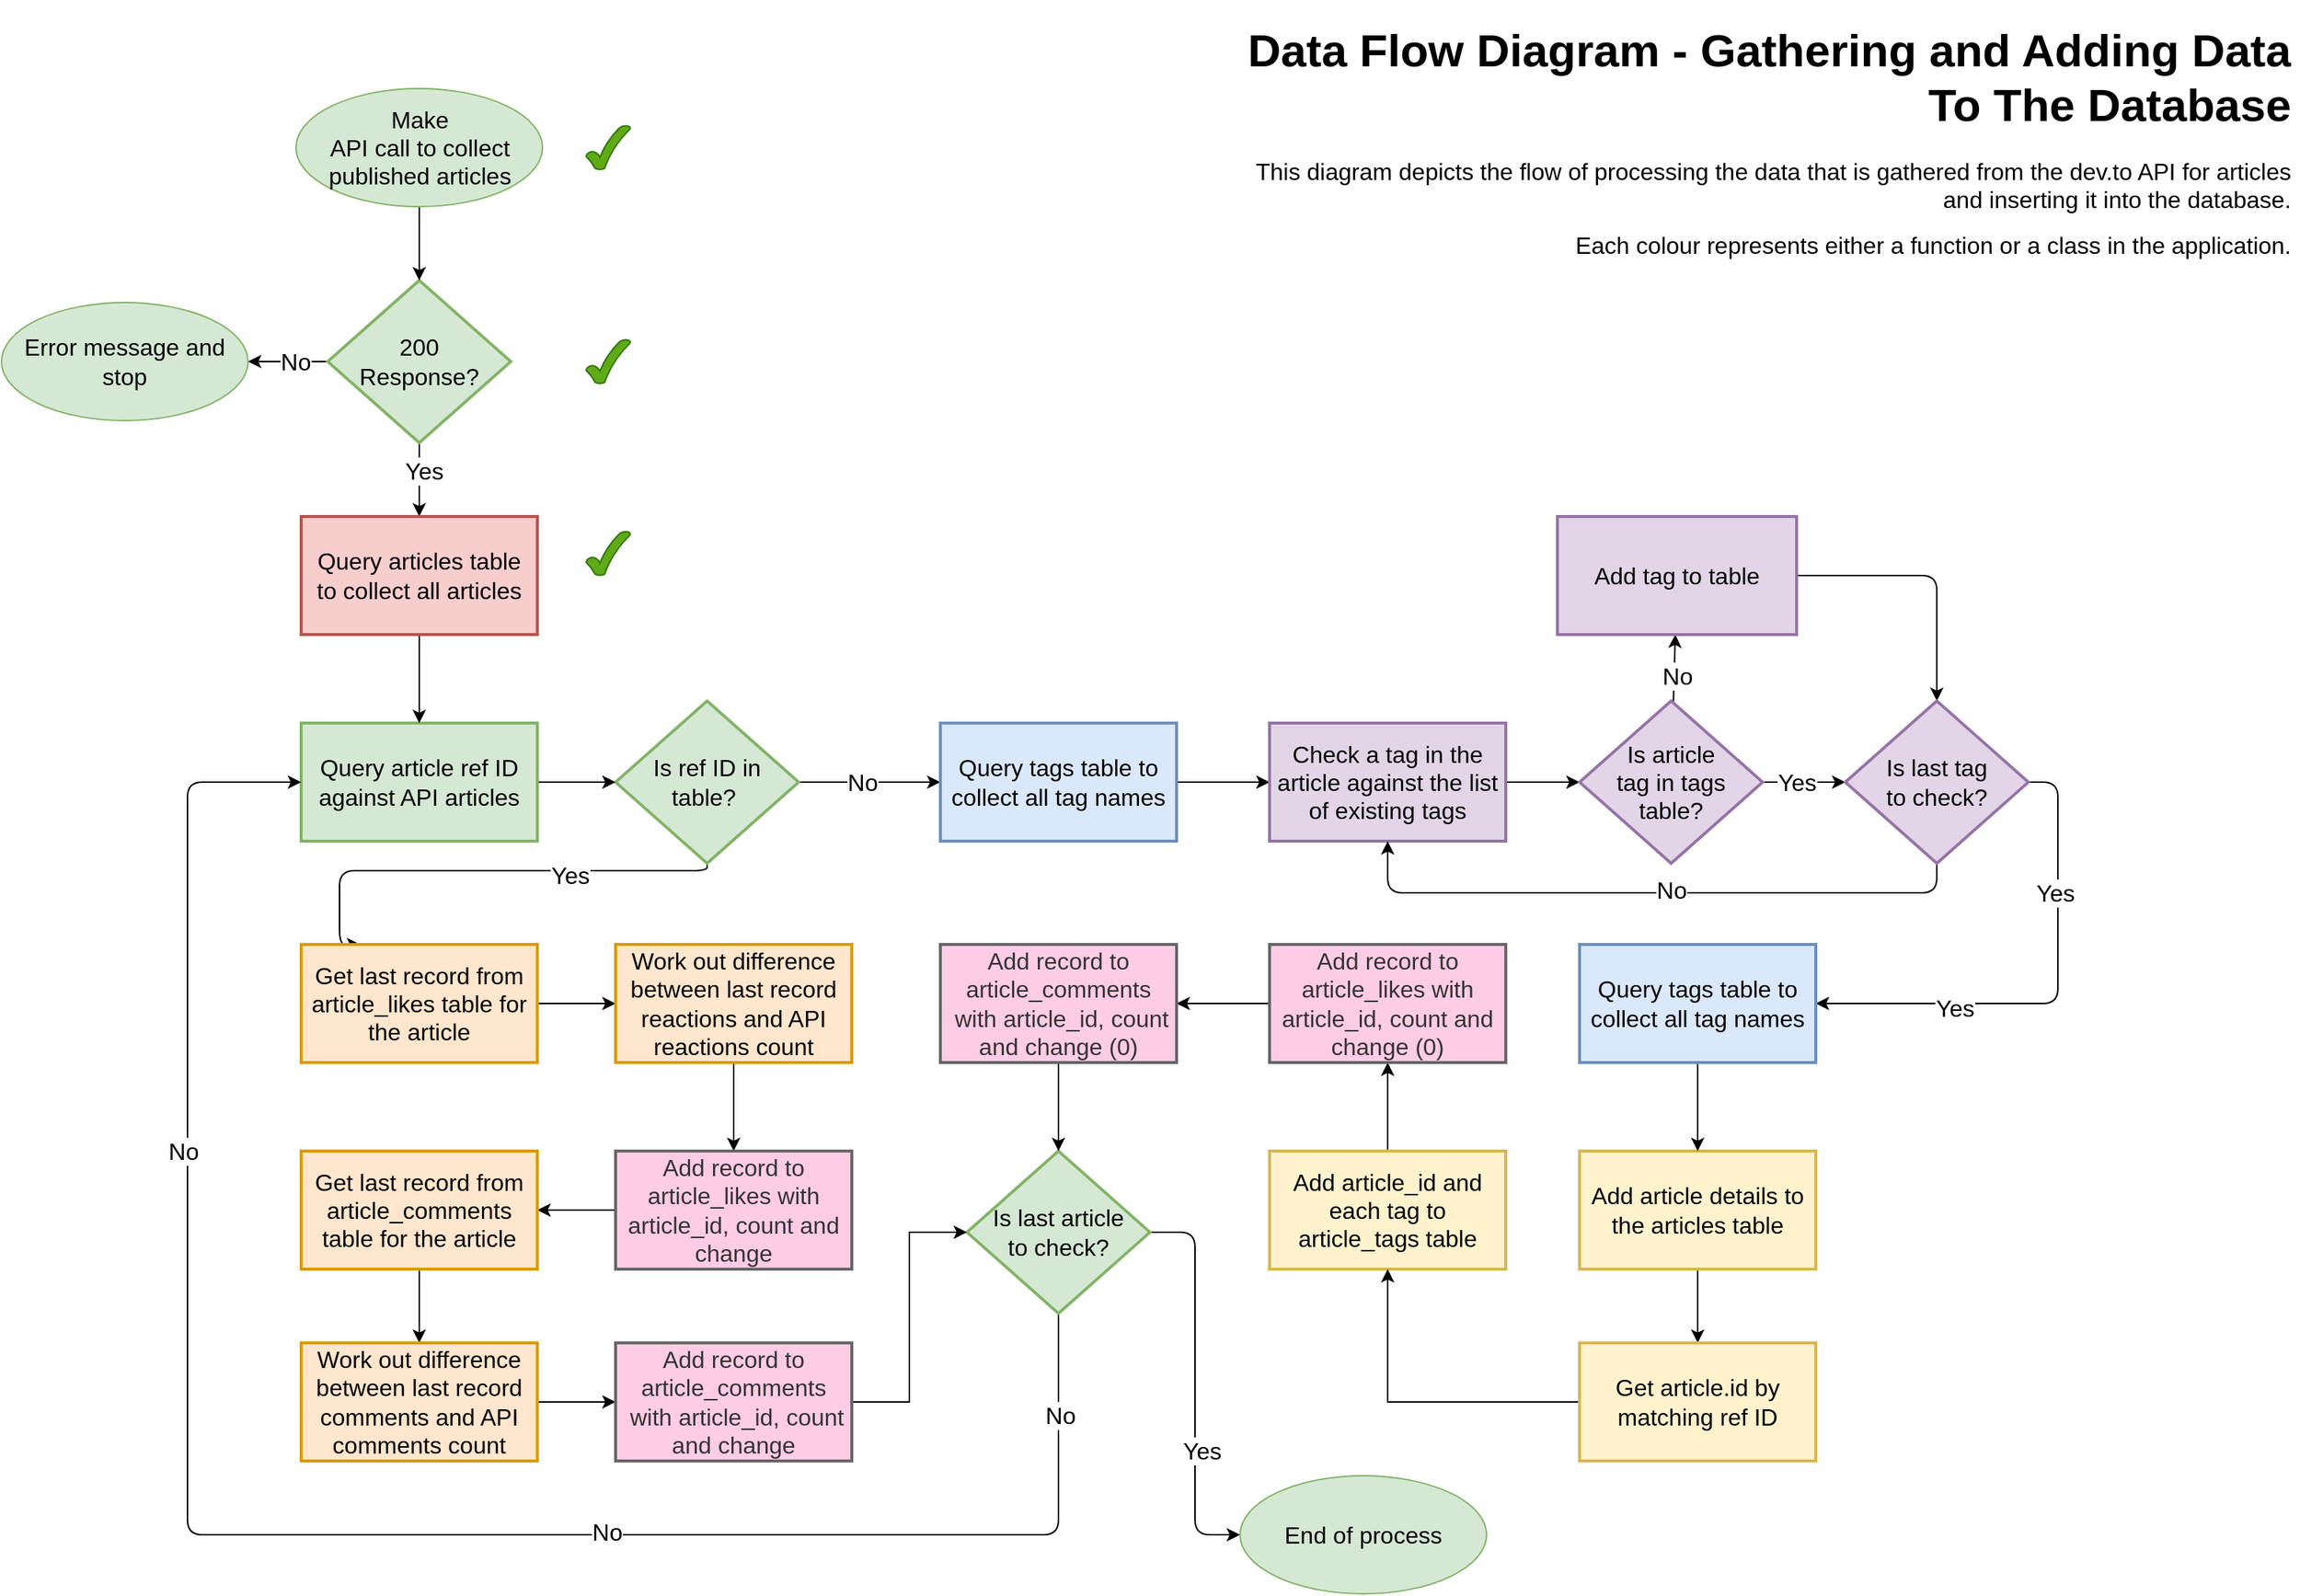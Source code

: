 <mxfile>
    <diagram name="Page-1" id="tyPmelYILmHCZgquHCRe">
        <mxGraphModel dx="1738" dy="1108" grid="1" gridSize="10" guides="1" tooltips="1" connect="1" arrows="1" fold="1" page="1" pageScale="1" pageWidth="1654" pageHeight="1169" math="0" shadow="0">
            <root>
                <mxCell id="0"/>
                <mxCell id="1" parent="0"/>
                <mxCell id="qKAgkgesWeWLvzqZyhlg-28" value="" style="edgeStyle=orthogonalEdgeStyle;rounded=0;orthogonalLoop=1;jettySize=auto;html=1;fontSize=16;fontColor=#000000;" parent="1" source="qKAgkgesWeWLvzqZyhlg-4" target="qKAgkgesWeWLvzqZyhlg-23" edge="1">
                    <mxGeometry relative="1" as="geometry"/>
                </mxCell>
                <mxCell id="qKAgkgesWeWLvzqZyhlg-29" value="Yes" style="edgeLabel;html=1;align=center;verticalAlign=middle;resizable=0;points=[];fontSize=16;rounded=0;fontColor=#000000;" parent="qKAgkgesWeWLvzqZyhlg-28" vertex="1" connectable="0">
                    <mxGeometry x="-0.08" y="3" relative="1" as="geometry">
                        <mxPoint y="-4" as="offset"/>
                    </mxGeometry>
                </mxCell>
                <mxCell id="qKAgkgesWeWLvzqZyhlg-117" value="" style="edgeStyle=orthogonalEdgeStyle;orthogonalLoop=1;jettySize=auto;html=1;fontSize=16;fontColor=#000000;" parent="1" source="qKAgkgesWeWLvzqZyhlg-4" target="qKAgkgesWeWLvzqZyhlg-115" edge="1">
                    <mxGeometry relative="1" as="geometry"/>
                </mxCell>
                <mxCell id="qKAgkgesWeWLvzqZyhlg-118" value="No" style="edgeLabel;html=1;align=center;verticalAlign=middle;resizable=0;points=[];fontSize=16;fontColor=#000000;" parent="qKAgkgesWeWLvzqZyhlg-117" vertex="1" connectable="0">
                    <mxGeometry x="0.037" relative="1" as="geometry">
                        <mxPoint x="6" as="offset"/>
                    </mxGeometry>
                </mxCell>
                <mxCell id="qKAgkgesWeWLvzqZyhlg-4" value="200 &lt;br&gt;Response?" style="rhombus;whiteSpace=wrap;html=1;strokeColor=#82b366;strokeWidth=2;fontSize=16;rounded=0;fillColor=#d5e8d4;fontColor=#000000;" parent="1" vertex="1">
                    <mxGeometry x="275" y="230" width="124" height="110" as="geometry"/>
                </mxCell>
                <mxCell id="qKAgkgesWeWLvzqZyhlg-37" value="" style="edgeStyle=orthogonalEdgeStyle;orthogonalLoop=1;jettySize=auto;html=1;fontSize=16;fontColor=#000000;" parent="1" source="qKAgkgesWeWLvzqZyhlg-13" target="qKAgkgesWeWLvzqZyhlg-36" edge="1">
                    <mxGeometry relative="1" as="geometry"/>
                </mxCell>
                <mxCell id="qKAgkgesWeWLvzqZyhlg-38" value="No" style="edgeLabel;html=1;align=center;verticalAlign=middle;resizable=0;points=[];fontSize=16;fontColor=#000000;" parent="qKAgkgesWeWLvzqZyhlg-37" vertex="1" connectable="0">
                    <mxGeometry x="-0.175" relative="1" as="geometry">
                        <mxPoint x="3" as="offset"/>
                    </mxGeometry>
                </mxCell>
                <mxCell id="qKAgkgesWeWLvzqZyhlg-86" style="edgeStyle=orthogonalEdgeStyle;orthogonalLoop=1;jettySize=auto;html=1;exitX=0.5;exitY=1;exitDx=0;exitDy=0;entryX=0.25;entryY=0;entryDx=0;entryDy=0;fontSize=16;fontColor=#000000;" parent="1" source="qKAgkgesWeWLvzqZyhlg-13" target="qKAgkgesWeWLvzqZyhlg-85" edge="1">
                    <mxGeometry relative="1" as="geometry">
                        <Array as="points">
                            <mxPoint x="532" y="630"/>
                            <mxPoint x="283" y="630"/>
                        </Array>
                    </mxGeometry>
                </mxCell>
                <mxCell id="qKAgkgesWeWLvzqZyhlg-126" value="Yes" style="edgeLabel;html=1;align=center;verticalAlign=middle;resizable=0;points=[];fontSize=16;fontColor=#000000;" parent="qKAgkgesWeWLvzqZyhlg-86" vertex="1" connectable="0">
                    <mxGeometry x="-0.274" relative="1" as="geometry">
                        <mxPoint x="17" y="3" as="offset"/>
                    </mxGeometry>
                </mxCell>
                <mxCell id="qKAgkgesWeWLvzqZyhlg-13" value="Is ref ID in table?&amp;nbsp;" style="rhombus;whiteSpace=wrap;html=1;strokeColor=#82b366;strokeWidth=2;fontSize=16;rounded=0;fillColor=#d5e8d4;fontColor=#000000;" parent="1" vertex="1">
                    <mxGeometry x="470" y="515" width="124" height="110" as="geometry"/>
                </mxCell>
                <mxCell id="qKAgkgesWeWLvzqZyhlg-31" value="" style="edgeStyle=orthogonalEdgeStyle;rounded=0;orthogonalLoop=1;jettySize=auto;html=1;fontSize=16;fontColor=#000000;" parent="1" source="qKAgkgesWeWLvzqZyhlg-22" target="qKAgkgesWeWLvzqZyhlg-13" edge="1">
                    <mxGeometry relative="1" as="geometry"/>
                </mxCell>
                <mxCell id="qKAgkgesWeWLvzqZyhlg-22" value="Query article ref ID against API articles" style="rounded=0;whiteSpace=wrap;html=1;strokeColor=#82b366;strokeWidth=2;fontSize=16;fillColor=#d5e8d4;fontColor=#000000;" parent="1" vertex="1">
                    <mxGeometry x="257" y="530" width="160" height="80" as="geometry"/>
                </mxCell>
                <mxCell id="qKAgkgesWeWLvzqZyhlg-30" value="" style="edgeStyle=orthogonalEdgeStyle;rounded=0;orthogonalLoop=1;jettySize=auto;html=1;fontSize=16;fontColor=#000000;" parent="1" source="qKAgkgesWeWLvzqZyhlg-23" target="qKAgkgesWeWLvzqZyhlg-22" edge="1">
                    <mxGeometry relative="1" as="geometry"/>
                </mxCell>
                <mxCell id="qKAgkgesWeWLvzqZyhlg-23" value="Query articles table &lt;br&gt;to collect all articles" style="rounded=0;whiteSpace=wrap;html=1;strokeColor=#b85450;strokeWidth=2;fontSize=16;fillColor=#f8cecc;fontColor=#000000;" parent="1" vertex="1">
                    <mxGeometry x="257" y="390" width="160" height="80" as="geometry"/>
                </mxCell>
                <mxCell id="qKAgkgesWeWLvzqZyhlg-40" value="" style="edgeStyle=orthogonalEdgeStyle;orthogonalLoop=1;jettySize=auto;html=1;fontSize=16;fontColor=#000000;" parent="1" source="qKAgkgesWeWLvzqZyhlg-36" target="qKAgkgesWeWLvzqZyhlg-39" edge="1">
                    <mxGeometry relative="1" as="geometry"/>
                </mxCell>
                <mxCell id="qKAgkgesWeWLvzqZyhlg-36" value="Query tags table to collect all tag names" style="rounded=0;whiteSpace=wrap;html=1;strokeColor=#6c8ebf;strokeWidth=2;fontSize=16;fillColor=#dae8fc;fontColor=#000000;" parent="1" vertex="1">
                    <mxGeometry x="690" y="530" width="160" height="80" as="geometry"/>
                </mxCell>
                <mxCell id="qKAgkgesWeWLvzqZyhlg-77" value="" style="edgeStyle=orthogonalEdgeStyle;orthogonalLoop=1;jettySize=auto;html=1;fontSize=16;fontColor=#000000;" parent="1" source="qKAgkgesWeWLvzqZyhlg-39" target="qKAgkgesWeWLvzqZyhlg-41" edge="1">
                    <mxGeometry relative="1" as="geometry"/>
                </mxCell>
                <mxCell id="qKAgkgesWeWLvzqZyhlg-39" value="Check a tag in the article against the list of existing tags" style="rounded=0;whiteSpace=wrap;html=1;strokeColor=#9673a6;strokeWidth=2;fontSize=16;fillColor=#e1d5e7;fontColor=#000000;" parent="1" vertex="1">
                    <mxGeometry x="913" y="530" width="160" height="80" as="geometry"/>
                </mxCell>
                <mxCell id="qKAgkgesWeWLvzqZyhlg-82" value="" style="edgeStyle=orthogonalEdgeStyle;orthogonalLoop=1;jettySize=auto;html=1;fontSize=16;fontColor=#000000;" parent="1" source="qKAgkgesWeWLvzqZyhlg-41" target="qKAgkgesWeWLvzqZyhlg-48" edge="1">
                    <mxGeometry relative="1" as="geometry"/>
                </mxCell>
                <mxCell id="qKAgkgesWeWLvzqZyhlg-83" value="Yes" style="edgeLabel;html=1;align=center;verticalAlign=middle;resizable=0;points=[];fontSize=16;fontColor=#000000;" parent="qKAgkgesWeWLvzqZyhlg-82" vertex="1" connectable="0">
                    <mxGeometry x="-0.321" relative="1" as="geometry">
                        <mxPoint x="4" as="offset"/>
                    </mxGeometry>
                </mxCell>
                <mxCell id="4" value="" style="edgeStyle=none;html=1;fontSize=16;fontColor=#000000;" parent="1" source="qKAgkgesWeWLvzqZyhlg-41" target="qKAgkgesWeWLvzqZyhlg-43" edge="1">
                    <mxGeometry relative="1" as="geometry"/>
                </mxCell>
                <mxCell id="5" value="No" style="edgeLabel;html=1;align=center;verticalAlign=middle;resizable=0;points=[];fontSize=16;fontColor=#000000;" parent="4" vertex="1" connectable="0">
                    <mxGeometry x="-0.239" y="-2" relative="1" as="geometry">
                        <mxPoint y="-1" as="offset"/>
                    </mxGeometry>
                </mxCell>
                <mxCell id="qKAgkgesWeWLvzqZyhlg-41" value="Is article &lt;br&gt;tag in tags &lt;br&gt;table?" style="rhombus;whiteSpace=wrap;html=1;strokeColor=#9673a6;strokeWidth=2;fontSize=16;rounded=0;fillColor=#e1d5e7;fontColor=#000000;" parent="1" vertex="1">
                    <mxGeometry x="1123" y="515" width="124" height="110" as="geometry"/>
                </mxCell>
                <mxCell id="qKAgkgesWeWLvzqZyhlg-76" value="" style="edgeStyle=orthogonalEdgeStyle;orthogonalLoop=1;jettySize=auto;html=1;fontSize=16;fontColor=#000000;" parent="1" source="qKAgkgesWeWLvzqZyhlg-43" target="qKAgkgesWeWLvzqZyhlg-48" edge="1">
                    <mxGeometry relative="1" as="geometry"/>
                </mxCell>
                <mxCell id="qKAgkgesWeWLvzqZyhlg-43" value="Add tag to table" style="rounded=0;whiteSpace=wrap;html=1;strokeColor=#9673a6;strokeWidth=2;fontSize=16;fillColor=#e1d5e7;fontColor=#000000;" parent="1" vertex="1">
                    <mxGeometry x="1108" y="390" width="162" height="80" as="geometry"/>
                </mxCell>
                <mxCell id="qKAgkgesWeWLvzqZyhlg-78" style="edgeStyle=orthogonalEdgeStyle;orthogonalLoop=1;jettySize=auto;html=1;exitX=0.5;exitY=1;exitDx=0;exitDy=0;entryX=0.5;entryY=1;entryDx=0;entryDy=0;fontSize=16;fontColor=#000000;" parent="1" source="qKAgkgesWeWLvzqZyhlg-48" target="qKAgkgesWeWLvzqZyhlg-39" edge="1">
                    <mxGeometry relative="1" as="geometry"/>
                </mxCell>
                <mxCell id="qKAgkgesWeWLvzqZyhlg-84" value="No" style="edgeLabel;html=1;align=center;verticalAlign=middle;resizable=0;points=[];fontSize=16;fontColor=#000000;" parent="qKAgkgesWeWLvzqZyhlg-78" vertex="1" connectable="0">
                    <mxGeometry x="-0.166" y="-2" relative="1" as="geometry">
                        <mxPoint x="-22" as="offset"/>
                    </mxGeometry>
                </mxCell>
                <mxCell id="qKAgkgesWeWLvzqZyhlg-127" style="edgeStyle=orthogonalEdgeStyle;orthogonalLoop=1;jettySize=auto;html=1;exitX=1;exitY=0.5;exitDx=0;exitDy=0;entryX=1;entryY=0.5;entryDx=0;entryDy=0;fontSize=16;fontColor=#000000;" parent="1" source="qKAgkgesWeWLvzqZyhlg-48" target="qKAgkgesWeWLvzqZyhlg-65" edge="1">
                    <mxGeometry relative="1" as="geometry"/>
                </mxCell>
                <mxCell id="qKAgkgesWeWLvzqZyhlg-128" value="Yes" style="edgeLabel;html=1;align=center;verticalAlign=middle;resizable=0;points=[];fontSize=16;fontColor=#000000;" parent="qKAgkgesWeWLvzqZyhlg-127" vertex="1" connectable="0">
                    <mxGeometry x="-0.39" y="-2" relative="1" as="geometry">
                        <mxPoint y="-7" as="offset"/>
                    </mxGeometry>
                </mxCell>
                <mxCell id="qKAgkgesWeWLvzqZyhlg-129" value="Yes" style="edgeLabel;html=1;align=center;verticalAlign=middle;resizable=0;points=[];fontSize=16;fontColor=#000000;" parent="qKAgkgesWeWLvzqZyhlg-127" vertex="1" connectable="0">
                    <mxGeometry x="0.436" y="3" relative="1" as="geometry">
                        <mxPoint as="offset"/>
                    </mxGeometry>
                </mxCell>
                <mxCell id="qKAgkgesWeWLvzqZyhlg-48" value="Is last tag&lt;br&gt;to check?" style="rhombus;whiteSpace=wrap;html=1;strokeColor=#9673a6;strokeWidth=2;fontSize=16;rounded=0;fillColor=#e1d5e7;fontColor=#000000;" parent="1" vertex="1">
                    <mxGeometry x="1303" y="515" width="124" height="110" as="geometry"/>
                </mxCell>
                <mxCell id="fLssB-HxiL2g9s0SJJZW-10" value="" style="edgeStyle=orthogonalEdgeStyle;rounded=0;orthogonalLoop=1;jettySize=auto;html=1;" parent="1" source="qKAgkgesWeWLvzqZyhlg-57" target="fLssB-HxiL2g9s0SJJZW-7" edge="1">
                    <mxGeometry relative="1" as="geometry"/>
                </mxCell>
                <mxCell id="qKAgkgesWeWLvzqZyhlg-57" value="Add article details to the articles table" style="rounded=0;whiteSpace=wrap;html=1;strokeColor=#d6b656;strokeWidth=2;fontSize=16;fillColor=#fff2cc;" parent="1" vertex="1">
                    <mxGeometry x="1123" y="820" width="160" height="80" as="geometry"/>
                </mxCell>
                <mxCell id="qKAgkgesWeWLvzqZyhlg-130" value="" style="edgeStyle=orthogonalEdgeStyle;orthogonalLoop=1;jettySize=auto;html=1;fontSize=16;fontColor=#000000;" parent="1" source="qKAgkgesWeWLvzqZyhlg-65" target="qKAgkgesWeWLvzqZyhlg-57" edge="1">
                    <mxGeometry relative="1" as="geometry"/>
                </mxCell>
                <mxCell id="qKAgkgesWeWLvzqZyhlg-65" value="Query tags table to collect all tag names" style="rounded=0;whiteSpace=wrap;html=1;strokeColor=#6c8ebf;strokeWidth=2;fontSize=16;fillColor=#dae8fc;" parent="1" vertex="1">
                    <mxGeometry x="1123" y="680" width="160" height="80" as="geometry"/>
                </mxCell>
                <mxCell id="fLssB-HxiL2g9s0SJJZW-9" value="" style="edgeStyle=orthogonalEdgeStyle;rounded=0;orthogonalLoop=1;jettySize=auto;html=1;" parent="1" source="qKAgkgesWeWLvzqZyhlg-67" target="AzzlFSzyv7NFCUatMOU6-6" edge="1">
                    <mxGeometry relative="1" as="geometry"/>
                </mxCell>
                <mxCell id="qKAgkgesWeWLvzqZyhlg-67" value="Add article_id and each tag to article_tags table" style="rounded=0;whiteSpace=wrap;html=1;strokeColor=#d6b656;strokeWidth=2;fontSize=16;fillColor=#fff2cc;" parent="1" vertex="1">
                    <mxGeometry x="913" y="820" width="160" height="80" as="geometry"/>
                </mxCell>
                <mxCell id="qKAgkgesWeWLvzqZyhlg-106" style="edgeStyle=orthogonalEdgeStyle;orthogonalLoop=1;jettySize=auto;html=1;exitX=0.5;exitY=1;exitDx=0;exitDy=0;entryX=0;entryY=0.5;entryDx=0;entryDy=0;fontSize=16;fontColor=#000000;" parent="1" source="qKAgkgesWeWLvzqZyhlg-69" target="qKAgkgesWeWLvzqZyhlg-22" edge="1">
                    <mxGeometry relative="1" as="geometry">
                        <Array as="points">
                            <mxPoint x="770" y="1080"/>
                            <mxPoint x="180" y="1080"/>
                            <mxPoint x="180" y="570"/>
                        </Array>
                    </mxGeometry>
                </mxCell>
                <mxCell id="qKAgkgesWeWLvzqZyhlg-107" value="No" style="edgeLabel;html=1;align=center;verticalAlign=middle;resizable=0;points=[];fontSize=16;fontColor=#000000;" parent="qKAgkgesWeWLvzqZyhlg-106" vertex="1" connectable="0">
                    <mxGeometry x="-0.91" y="1" relative="1" as="geometry">
                        <mxPoint y="9" as="offset"/>
                    </mxGeometry>
                </mxCell>
                <mxCell id="qKAgkgesWeWLvzqZyhlg-108" value="No" style="edgeLabel;html=1;align=center;verticalAlign=middle;resizable=0;points=[];fontSize=16;fontColor=#000000;" parent="qKAgkgesWeWLvzqZyhlg-106" vertex="1" connectable="0">
                    <mxGeometry x="-0.313" y="-2" relative="1" as="geometry">
                        <mxPoint as="offset"/>
                    </mxGeometry>
                </mxCell>
                <mxCell id="qKAgkgesWeWLvzqZyhlg-109" value="No" style="edgeLabel;html=1;align=center;verticalAlign=middle;resizable=0;points=[];fontSize=16;fontColor=#000000;" parent="qKAgkgesWeWLvzqZyhlg-106" vertex="1" connectable="0">
                    <mxGeometry x="0.507" y="3" relative="1" as="geometry">
                        <mxPoint as="offset"/>
                    </mxGeometry>
                </mxCell>
                <mxCell id="qKAgkgesWeWLvzqZyhlg-123" style="edgeStyle=orthogonalEdgeStyle;orthogonalLoop=1;jettySize=auto;html=1;exitX=1;exitY=0.5;exitDx=0;exitDy=0;entryX=0;entryY=0.5;entryDx=0;entryDy=0;fontSize=16;fontColor=#000000;" parent="1" source="qKAgkgesWeWLvzqZyhlg-69" target="qKAgkgesWeWLvzqZyhlg-119" edge="1">
                    <mxGeometry relative="1" as="geometry"/>
                </mxCell>
                <mxCell id="qKAgkgesWeWLvzqZyhlg-125" value="Yes" style="edgeLabel;html=1;align=center;verticalAlign=middle;resizable=0;points=[];fontSize=16;fontColor=#000000;" parent="qKAgkgesWeWLvzqZyhlg-123" vertex="1" connectable="0">
                    <mxGeometry x="0.34" relative="1" as="geometry">
                        <mxPoint x="4" as="offset"/>
                    </mxGeometry>
                </mxCell>
                <mxCell id="qKAgkgesWeWLvzqZyhlg-69" value="Is last article&lt;br&gt;to check?" style="rhombus;whiteSpace=wrap;html=1;strokeColor=#82b366;strokeWidth=2;fontSize=16;rounded=0;fillColor=#d5e8d4;fontColor=#000000;" parent="1" vertex="1">
                    <mxGeometry x="708" y="820" width="124" height="110" as="geometry"/>
                </mxCell>
                <mxCell id="qKAgkgesWeWLvzqZyhlg-97" value="" style="edgeStyle=orthogonalEdgeStyle;orthogonalLoop=1;jettySize=auto;html=1;fontSize=16;fontColor=#000000;" parent="1" source="qKAgkgesWeWLvzqZyhlg-85" target="qKAgkgesWeWLvzqZyhlg-89" edge="1">
                    <mxGeometry relative="1" as="geometry"/>
                </mxCell>
                <mxCell id="qKAgkgesWeWLvzqZyhlg-85" value="Get last record from article_likes table for the article" style="rounded=0;whiteSpace=wrap;html=1;strokeColor=#d79b00;strokeWidth=2;fontSize=16;fillColor=#ffe6cc;fontColor=#000000;" parent="1" vertex="1">
                    <mxGeometry x="257" y="680" width="160" height="80" as="geometry"/>
                </mxCell>
                <mxCell id="qKAgkgesWeWLvzqZyhlg-98" value="" style="edgeStyle=orthogonalEdgeStyle;orthogonalLoop=1;jettySize=auto;html=1;fontSize=16;fontColor=#000000;" parent="1" source="qKAgkgesWeWLvzqZyhlg-89" target="qKAgkgesWeWLvzqZyhlg-91" edge="1">
                    <mxGeometry relative="1" as="geometry"/>
                </mxCell>
                <mxCell id="qKAgkgesWeWLvzqZyhlg-89" value="Work out difference between last record reactions and API reactions count" style="rounded=0;whiteSpace=wrap;html=1;strokeColor=#d79b00;strokeWidth=2;fontSize=16;fillColor=#ffe6cc;fontColor=#000000;" parent="1" vertex="1">
                    <mxGeometry x="470" y="680" width="160" height="80" as="geometry"/>
                </mxCell>
                <mxCell id="qKAgkgesWeWLvzqZyhlg-99" value="" style="edgeStyle=orthogonalEdgeStyle;orthogonalLoop=1;jettySize=auto;html=1;fontSize=16;fontColor=#000000;" parent="1" source="qKAgkgesWeWLvzqZyhlg-91" target="qKAgkgesWeWLvzqZyhlg-93" edge="1">
                    <mxGeometry relative="1" as="geometry"/>
                </mxCell>
                <mxCell id="qKAgkgesWeWLvzqZyhlg-91" value="Add record to article_likes with article_id, count and change" style="rounded=0;whiteSpace=wrap;html=1;strokeColor=#666666;strokeWidth=2;fontSize=16;fillColor=#FFCCE6;fontColor=#333333;" parent="1" vertex="1">
                    <mxGeometry x="470" y="820" width="160" height="80" as="geometry"/>
                </mxCell>
                <mxCell id="qKAgkgesWeWLvzqZyhlg-102" value="" style="edgeStyle=orthogonalEdgeStyle;orthogonalLoop=1;jettySize=auto;html=1;fontSize=16;fontColor=#000000;" parent="1" source="qKAgkgesWeWLvzqZyhlg-93" target="qKAgkgesWeWLvzqZyhlg-100" edge="1">
                    <mxGeometry relative="1" as="geometry"/>
                </mxCell>
                <mxCell id="qKAgkgesWeWLvzqZyhlg-93" value="Get last record from article_comments table for the article" style="rounded=0;whiteSpace=wrap;html=1;strokeColor=#d79b00;strokeWidth=2;fontSize=16;fillColor=#ffe6cc;fontColor=#000000;" parent="1" vertex="1">
                    <mxGeometry x="257" y="820" width="160" height="80" as="geometry"/>
                </mxCell>
                <mxCell id="qKAgkgesWeWLvzqZyhlg-103" value="" style="edgeStyle=orthogonalEdgeStyle;orthogonalLoop=1;jettySize=auto;html=1;fontSize=16;fontColor=#000000;" parent="1" source="qKAgkgesWeWLvzqZyhlg-100" target="qKAgkgesWeWLvzqZyhlg-101" edge="1">
                    <mxGeometry relative="1" as="geometry"/>
                </mxCell>
                <mxCell id="qKAgkgesWeWLvzqZyhlg-100" value="Work out difference between last record comments and API comments count" style="rounded=0;whiteSpace=wrap;html=1;strokeColor=#d79b00;strokeWidth=2;fontSize=16;fillColor=#ffe6cc;fontColor=#000000;" parent="1" vertex="1">
                    <mxGeometry x="257" y="950" width="160" height="80" as="geometry"/>
                </mxCell>
                <mxCell id="fLssB-HxiL2g9s0SJJZW-11" style="edgeStyle=orthogonalEdgeStyle;rounded=0;orthogonalLoop=1;jettySize=auto;html=1;entryX=0;entryY=0.5;entryDx=0;entryDy=0;" parent="1" source="qKAgkgesWeWLvzqZyhlg-101" target="qKAgkgesWeWLvzqZyhlg-69" edge="1">
                    <mxGeometry relative="1" as="geometry"/>
                </mxCell>
                <mxCell id="qKAgkgesWeWLvzqZyhlg-101" value="Add record to article_comments&lt;br&gt;&amp;nbsp;with article_id, count and change" style="rounded=0;whiteSpace=wrap;html=1;strokeColor=#666666;strokeWidth=2;fontSize=16;fillColor=#FFCCE6;fontColor=#333333;" parent="1" vertex="1">
                    <mxGeometry x="470" y="950" width="160" height="80" as="geometry"/>
                </mxCell>
                <mxCell id="qKAgkgesWeWLvzqZyhlg-114" value="" style="edgeStyle=orthogonalEdgeStyle;orthogonalLoop=1;jettySize=auto;html=1;fontSize=16;fontColor=#000000;" parent="1" source="qKAgkgesWeWLvzqZyhlg-111" target="qKAgkgesWeWLvzqZyhlg-4" edge="1">
                    <mxGeometry relative="1" as="geometry"/>
                </mxCell>
                <mxCell id="qKAgkgesWeWLvzqZyhlg-111" value="Make &lt;br&gt;API call to collect published articles" style="ellipse;whiteSpace=wrap;html=1;fontSize=16;fillColor=#d5e8d4;strokeColor=#82b366;fontColor=#000000;" parent="1" vertex="1">
                    <mxGeometry x="253.5" y="100" width="167" height="80" as="geometry"/>
                </mxCell>
                <mxCell id="qKAgkgesWeWLvzqZyhlg-115" value="Error message and stop" style="ellipse;whiteSpace=wrap;html=1;fontSize=16;fillColor=#d5e8d4;strokeColor=#82b366;fontColor=#000000;" parent="1" vertex="1">
                    <mxGeometry x="54" y="245" width="167" height="80" as="geometry"/>
                </mxCell>
                <mxCell id="qKAgkgesWeWLvzqZyhlg-119" value="End of process" style="ellipse;whiteSpace=wrap;html=1;fontSize=16;fillColor=#d5e8d4;strokeColor=#82b366;fontColor=#000000;" parent="1" vertex="1">
                    <mxGeometry x="893" y="1040" width="167" height="80" as="geometry"/>
                </mxCell>
                <mxCell id="3" value="&lt;h1&gt;&lt;font style=&quot;font-size: 31px;&quot;&gt;Data Flow Diagram - Gathering and Adding Data To The Database&lt;/font&gt;&lt;/h1&gt;&lt;p&gt;&lt;font style=&quot;font-size: 16px;&quot;&gt;This diagram depicts the flow of processing the data that is gathered from the dev.to API for articles and inserting it into the database.&lt;/font&gt;&lt;/p&gt;&lt;p&gt;&lt;font style=&quot;font-size: 16px;&quot;&gt;Each colour represents either a function or a class in the application.&lt;/font&gt;&lt;/p&gt;" style="text;html=1;strokeColor=none;fillColor=none;spacing=5;spacingTop=-20;whiteSpace=wrap;overflow=hidden;rounded=0;align=right;" parent="1" vertex="1">
                    <mxGeometry x="880" y="50" width="730" height="210" as="geometry"/>
                </mxCell>
                <mxCell id="AzzlFSzyv7NFCUatMOU6-10" value="" style="edgeStyle=orthogonalEdgeStyle;rounded=0;orthogonalLoop=1;jettySize=auto;html=1;" parent="1" source="AzzlFSzyv7NFCUatMOU6-6" target="AzzlFSzyv7NFCUatMOU6-7" edge="1">
                    <mxGeometry relative="1" as="geometry"/>
                </mxCell>
                <mxCell id="AzzlFSzyv7NFCUatMOU6-6" value="Add record to article_likes with article_id, count and change (0)" style="rounded=0;whiteSpace=wrap;html=1;strokeColor=#666666;strokeWidth=2;fontSize=16;fillColor=#FFCCE6;fontColor=#333333;" parent="1" vertex="1">
                    <mxGeometry x="913" y="680" width="160" height="80" as="geometry"/>
                </mxCell>
                <mxCell id="AzzlFSzyv7NFCUatMOU6-8" value="" style="edgeStyle=orthogonalEdgeStyle;rounded=0;orthogonalLoop=1;jettySize=auto;html=1;" parent="1" source="AzzlFSzyv7NFCUatMOU6-7" target="qKAgkgesWeWLvzqZyhlg-69" edge="1">
                    <mxGeometry relative="1" as="geometry"/>
                </mxCell>
                <mxCell id="AzzlFSzyv7NFCUatMOU6-7" value="Add record to article_comments&lt;br&gt;&amp;nbsp;with article_id, count and change (0)" style="rounded=0;whiteSpace=wrap;html=1;strokeColor=#666666;strokeWidth=2;fontSize=16;fillColor=#FFCCE6;fontColor=#333333;" parent="1" vertex="1">
                    <mxGeometry x="690" y="680" width="160" height="80" as="geometry"/>
                </mxCell>
                <mxCell id="fLssB-HxiL2g9s0SJJZW-8" style="edgeStyle=orthogonalEdgeStyle;rounded=0;orthogonalLoop=1;jettySize=auto;html=1;entryX=0.5;entryY=1;entryDx=0;entryDy=0;" parent="1" source="fLssB-HxiL2g9s0SJJZW-7" target="qKAgkgesWeWLvzqZyhlg-67" edge="1">
                    <mxGeometry relative="1" as="geometry"/>
                </mxCell>
                <mxCell id="fLssB-HxiL2g9s0SJJZW-7" value="Get article.id by matching ref ID" style="rounded=0;whiteSpace=wrap;html=1;strokeColor=#d6b656;strokeWidth=2;fontSize=16;fillColor=#fff2cc;" parent="1" vertex="1">
                    <mxGeometry x="1123" y="950" width="160" height="80" as="geometry"/>
                </mxCell>
                <mxCell id="8" value="" style="verticalLabelPosition=bottom;verticalAlign=top;html=1;shape=mxgraph.basic.tick;fillColor=#60a917;strokeColor=#2D7600;fontColor=#ffffff;" parent="1" vertex="1">
                    <mxGeometry x="450" y="125" width="30" height="30" as="geometry"/>
                </mxCell>
                <mxCell id="9" value="" style="verticalLabelPosition=bottom;verticalAlign=top;html=1;shape=mxgraph.basic.tick;fillColor=#60a917;strokeColor=#2D7600;fontColor=#ffffff;" parent="1" vertex="1">
                    <mxGeometry x="450" y="270" width="30" height="30" as="geometry"/>
                </mxCell>
                <mxCell id="10" value="" style="verticalLabelPosition=bottom;verticalAlign=top;html=1;shape=mxgraph.basic.tick;fillColor=#60a917;strokeColor=#2D7600;fontColor=#ffffff;" parent="1" vertex="1">
                    <mxGeometry x="450" y="400" width="30" height="30" as="geometry"/>
                </mxCell>
            </root>
        </mxGraphModel>
    </diagram>
</mxfile>